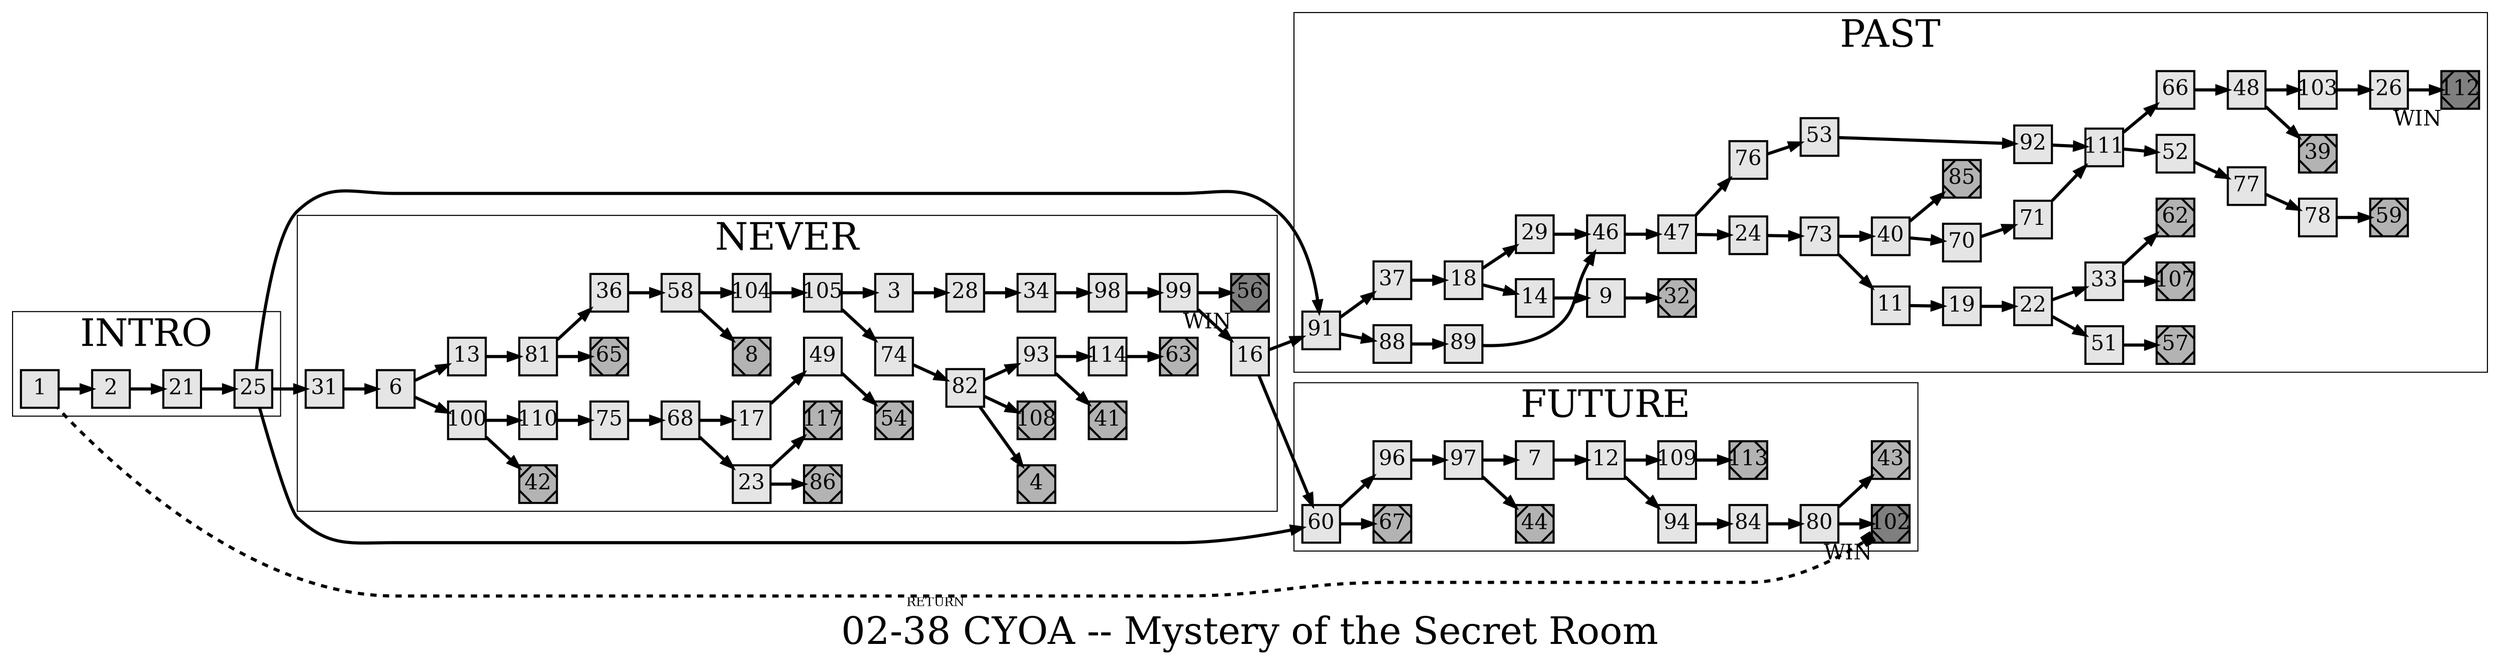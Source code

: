 digraph g{
  graph [ label="02-38 CYOA -- Mystery of the Secret Room" rankdir=LR, ordering=out, fontsize=36, nodesep="0.35", ranksep="0.45"];
  node  [shape=rect, penwidth=2, fontsize=20, style=filled, fillcolor=grey90, margin="0,0", labelfloat=true, regular=true, fixedsize=true];
  edge  [labelfloat=true, penwidth=3, fontsize=12];
  // ---;
  // group  : Katz;
  // id     : 02-38;
  // gbid   : 493;
  // series : CYOA;
  // title  : Mystery of the Secret Room;
  // author : Ellen Kushner;
  // credit:;
  // - name : Cindy Lam;
  // role : encoder;
  // date : 2018-04-27;
  // render:;
  // - name   : small;
  // styles : gvStyles.txt;
  // engine : dot;
  // comment: >;
  // Three boxes lead to three stories.;
  // The "Never" story gives the option;
  // of continuing on to one of the other;
  // two. The "Future" story best ending;
  // invites the reader to start over and;
  // choose again. The "Past" story gives;
  // the longest / deepest narrative and;
  // a final ending.;
  
  // ---;
  
  // From | To | Label;
  
  1 -> 2;
  2 -> 21;
  3 -> 28;
  4	[ xlabel="E", shape=Msquare, fontsize=20, fillcolor=grey70, xlabel="" ];
  6 -> 100;
  6 -> 13;
  7 -> 12;
  8	[ xlabel="E", shape=Msquare, fontsize=20, fillcolor=grey70, xlabel="" ];
  9 -> 32;
  11 -> 19;
  12 -> 94;
  12 -> 109;
  13 -> 81;
  14 -> 9;
  16 -> 60;
  16 -> 91;
  17 -> 49;
  18 -> 29;
  18 -> 14;
  19 -> 22;
  21 -> 25;
  22 -> 33;
  22 -> 51;
  23 -> 86;
  23 -> 117;
  24 -> 73;
  25 -> 91;
  25 -> 31;
  25 -> 60;
  26 -> 112;
  28 -> 34;
  29 -> 46;
  31 -> 6;
  32	[ xlabel="E", shape=Msquare, fontsize=20, fillcolor=grey70, xlabel="" ];
  33 -> 107;
  33 -> 62;
  34 -> 98;
  36 -> 58;
  37 -> 18;
  39	[ xlabel="E", shape=Msquare, fontsize=20, fillcolor=grey70, xlabel="" ];
  40 -> 85;
  40 -> 70;
  41	[ xlabel="E", shape=Msquare, fontsize=20, fillcolor=grey70, xlabel="" ];
  42	[ xlabel="E", shape=Msquare, fontsize=20, fillcolor=grey70, xlabel="" ];
  43	[ xlabel="E", shape=Msquare, fontsize=20, fillcolor=grey70, xlabel="" ];
  44	[ xlabel="E", shape=Msquare, fontsize=20, fillcolor=grey70, xlabel="" ];
  46 -> 47;
  47 -> 24;
  47 -> 76;
  48 -> 103;
  48 -> 39;
  49 -> 54;
  51 -> 57;
  52 -> 77;
  53 -> 92;
  54	[ xlabel="E", shape=Msquare, fontsize=20, fillcolor=grey70, xlabel="" ];
  56	[ xlabel="E", shape=Msquare, fontsize=20, fillcolor=grey70, xlabel="" ];
  57	[ xlabel="E", shape=Msquare, fontsize=20, fillcolor=grey70, xlabel="" ];
  58 -> 8;
  58 -> 104;
  59	[ xlabel="E", shape=Msquare, fontsize=20, fillcolor=grey70, xlabel="" ];
  60 -> 67;
  60 -> 96;
  62	[ xlabel="E", shape=Msquare, fontsize=20, fillcolor=grey70, xlabel="" ];
  63	[ xlabel="E", shape=Msquare, fontsize=20, fillcolor=grey70, xlabel="" ];
  65	[ xlabel="E", shape=Msquare, fontsize=20, fillcolor=grey70, xlabel="" ];
  66 -> 48;
  67	[ xlabel="E", shape=Msquare, fontsize=20, fillcolor=grey70, xlabel="" ];
  68 -> 23;
  68 -> 17;
  70 -> 71;
  71 -> 111;
  73 -> 40;
  73 -> 11;
  74 -> 82;
  75 -> 68;
  76 -> 53;
  77 -> 78;
  78 -> 59;
  80 -> 102;
  80 -> 43;
  81 -> 36;
  81 -> 65;
  82 -> 93;
  82 -> 4;
  82 -> 108;
  84 -> 80;
  85	[ xlabel="E", shape=Msquare, fontsize=20, fillcolor=grey70, xlabel="" ];
  86	[ xlabel="E", shape=Msquare, fontsize=20, fillcolor=grey70, xlabel="" ];
  88 -> 89;
  89 -> 46;
  91 -> 88;
  91 -> 37;
  92 -> 111;
  93 -> 114;
  93 -> 41;
  94 -> 84;
  96 -> 97;
  97 -> 44;
  97 -> 7;
  98 -> 99;
  99 -> 16;
  99 -> 56;
  100 -> 110;
  100 -> 42;
  102	[ xlabel="E", shape=Msquare, fontsize=20, fillcolor=grey70, xlabel="" ];
  103 -> 26;
  104 -> 105;
  105 -> 3;
  105 -> 74;
  107	[ xlabel="E", shape=Msquare, fontsize=20, fillcolor=grey70, xlabel="" ];
  108	[ xlabel="E", shape=Msquare, fontsize=20, fillcolor=grey70, xlabel="" ];
  109 -> 113;
  110 -> 75;
  111 -> 52;
  111 -> 66;
  112	[ xlabel="E", shape=Msquare, fontsize=20, fillcolor=grey70, xlabel="" ];
  113	[ xlabel="E", shape=Msquare, fontsize=20, fillcolor=grey70, xlabel="" ];
  114 -> 63;
  117	[ xlabel="E", shape=Msquare, fontsize=20, fillcolor=grey70, xlabel="" ];

  // Illustrations (done);
  6	[ xlabel="ILL", image="illustration-full.png", xlabel="" ];
  11	[ xlabel="ILL", image="illustration-full.png", xlabel="" ];
  14	[ xlabel="ILL", image="illustration-full.png", xlabel="" ];
  21	[ xlabel="ILL", image="illustration-full.png", xlabel="" ];
  26	[ xlabel="ILL", image="illustration-full.png", xlabel="" ];
  33	[ xlabel="ILL", image="illustration-full.png", xlabel="" ];
  34	[ xlabel="ILL", image="illustration-full.png", xlabel="" ];
  39	[ xlabel="ILL", image="illustration-full.png", xlabel="" ];
  44	[ xlabel="ILL", image="illustration-full.png", xlabel="" ];
  51	[ xlabel="ILL", image="illustration-full.png", xlabel="" ];
  54	[ xlabel="ILL", image="illustration-full.png", xlabel="" ];
  60	[ xlabel="ILL", image="illustration-full.png", xlabel="" ];
  65	[ xlabel="ILL", image="illustration-full.png", xlabel="" ];
  68	[ xlabel="ILL", image="illustration-full.png", xlabel="" ];
  73	[ xlabel="ILL", image="illustration-full.png", xlabel="" ];
  78	[ xlabel="ILL", image="illustration-full.png", xlabel="" ];
  82	[ xlabel="ILL", image="illustration-full.png", xlabel="" ];
  86	[ xlabel="ILL", image="illustration-full.png", xlabel="" ];
  91	[ xlabel="ILL", image="illustration-full.png", xlabel="" ];
  94	[ xlabel="ILL", image="illustration-full.png", xlabel="" ];
  100	[ xlabel="ILL", image="illustration-full.png", xlabel="" ];
  107	[ xlabel="ILL", image="illustration-full.png", xlabel="" ];
  114	[ xlabel="ILL", image="illustration-full.png", xlabel="" ];
  117	[ xlabel="ILL", image="illustration-full.png", xlabel="" ];
  
  subgraph cluster_INTRO {
    label="INTRO";
    1; 2; 21; 25;
  }
  
  subgraph cluster_NEVER {
    label="NEVER";
    31; 6; 100; 13; 110; 42; 81; 75; 36; 65; 68; 58; 23; 17; 8; 104; 86; 117; 49; 105; 54; 3; 74; 28; 82; 34; 93; 4; 108; 98; 114; 41; 99; 63; 16; 56;
  }
  
  subgraph cluster_FUTURE {
    label="FUTURE";
    60; 67; 96; 97; 44; 7; 12; 94; 109; 84; 113; 80; 102; 43;
  }
  
  subgraph cluster_PAST {
    label="PAST";
    91; 88; 37; 89; 18; 29; 14; 46; 9; 57; 32; 24; 76; 73; 53; 40; 1; 92; 85; 70; 19; 22; 71; 33; 51; 107; 62; 57; 52; 66; 77; 48; 78; 103; 39; 59; 26; 112; 47; 11; 111;
  }
  
  56	[ xlabel="WIN", shape=Msquare, fontsize=20, fillcolor=grey50 ];	// Winning "Never"
  102	[ xlabel="WIN", shape=Msquare, fontsize=20, fillcolor=grey50 ];	// Winning "Future"
  112	[ xlabel="WIN", shape=Msquare, fontsize=20, fillcolor=grey50 ];	// Winning "Past"
  102 -> 1	[ xlabel="RETURN", dir=both, arrowhead=none, arrowtail=box, style=dashed, constraint=false, label="" ];
  
}

